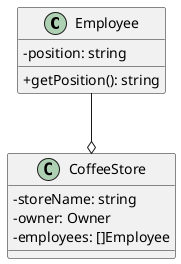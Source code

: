 @startuml Aggregation

skinparam classAttributeIconSize 0

class Employee {
    - position: string
    + getPosition(): string
}

class CoffeeStore {
    - storeName: string
    - owner: Owner
    - employees: []Employee
}

Employee --o CoffeeStore

@enduml